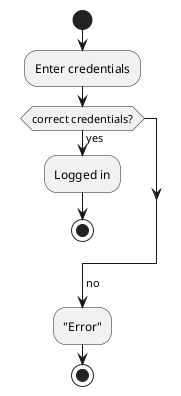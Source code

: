 @startuml activity diagram
start
    :Enter credentials;
        if (correct credentials?) then(yes)
            :Logged in;
            stop
        endif
        ->no;
        :"Error";
stop
@enduml